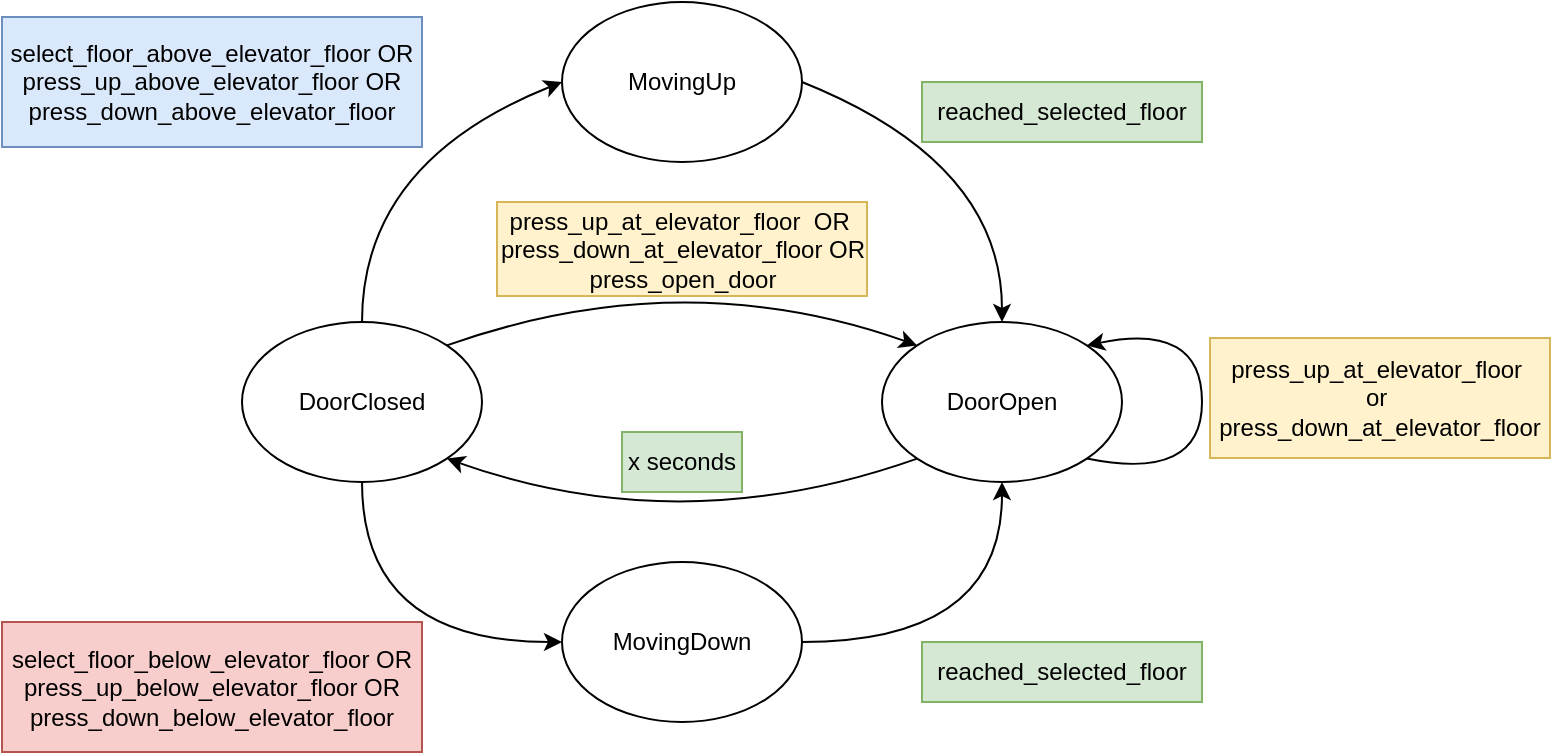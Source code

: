 <mxfile version="24.8.9">
  <diagram name="Page-1" id="JcfALzxDljbJaqraDPQJ">
    <mxGraphModel dx="819" dy="453" grid="1" gridSize="10" guides="1" tooltips="1" connect="1" arrows="1" fold="1" page="1" pageScale="1" pageWidth="850" pageHeight="1100" math="0" shadow="0">
      <root>
        <mxCell id="0" />
        <mxCell id="1" parent="0" />
        <mxCell id="J7ARyelF6uetbK5h11Vr-2" value="" style="ellipse;whiteSpace=wrap;html=1;" vertex="1" parent="1">
          <mxGeometry x="320" y="320" width="120" height="80" as="geometry" />
        </mxCell>
        <mxCell id="J7ARyelF6uetbK5h11Vr-3" value="" style="ellipse;whiteSpace=wrap;html=1;" vertex="1" parent="1">
          <mxGeometry x="640" y="320" width="120" height="80" as="geometry" />
        </mxCell>
        <mxCell id="J7ARyelF6uetbK5h11Vr-4" value="" style="ellipse;whiteSpace=wrap;html=1;" vertex="1" parent="1">
          <mxGeometry x="480" y="160" width="120" height="80" as="geometry" />
        </mxCell>
        <mxCell id="J7ARyelF6uetbK5h11Vr-5" value="" style="ellipse;whiteSpace=wrap;html=1;" vertex="1" parent="1">
          <mxGeometry x="480" y="440" width="120" height="80" as="geometry" />
        </mxCell>
        <mxCell id="J7ARyelF6uetbK5h11Vr-6" value="DoorClosed" style="text;html=1;align=center;verticalAlign=middle;whiteSpace=wrap;rounded=0;" vertex="1" parent="1">
          <mxGeometry x="350" y="345" width="60" height="30" as="geometry" />
        </mxCell>
        <mxCell id="J7ARyelF6uetbK5h11Vr-7" value="DoorOpen" style="text;html=1;align=center;verticalAlign=middle;whiteSpace=wrap;rounded=0;" vertex="1" parent="1">
          <mxGeometry x="670" y="345" width="60" height="30" as="geometry" />
        </mxCell>
        <mxCell id="J7ARyelF6uetbK5h11Vr-8" value="MovingUp" style="text;html=1;align=center;verticalAlign=middle;whiteSpace=wrap;rounded=0;" vertex="1" parent="1">
          <mxGeometry x="510" y="185" width="60" height="30" as="geometry" />
        </mxCell>
        <mxCell id="J7ARyelF6uetbK5h11Vr-9" value="MovingDown" style="text;html=1;align=center;verticalAlign=middle;whiteSpace=wrap;rounded=0;" vertex="1" parent="1">
          <mxGeometry x="510" y="465" width="60" height="30" as="geometry" />
        </mxCell>
        <mxCell id="J7ARyelF6uetbK5h11Vr-11" value="" style="endArrow=classic;html=1;rounded=0;exitX=1;exitY=0;exitDx=0;exitDy=0;entryX=0;entryY=0;entryDx=0;entryDy=0;curved=1;" edge="1" parent="1" source="J7ARyelF6uetbK5h11Vr-2" target="J7ARyelF6uetbK5h11Vr-3">
          <mxGeometry width="50" height="50" relative="1" as="geometry">
            <mxPoint x="400" y="430" as="sourcePoint" />
            <mxPoint x="450" y="380" as="targetPoint" />
            <Array as="points">
              <mxPoint x="540" y="290" />
            </Array>
          </mxGeometry>
        </mxCell>
        <mxCell id="J7ARyelF6uetbK5h11Vr-12" value="" style="endArrow=classic;html=1;rounded=0;exitX=0;exitY=1;exitDx=0;exitDy=0;entryX=1;entryY=1;entryDx=0;entryDy=0;curved=1;" edge="1" parent="1" source="J7ARyelF6uetbK5h11Vr-3" target="J7ARyelF6uetbK5h11Vr-2">
          <mxGeometry width="50" height="50" relative="1" as="geometry">
            <mxPoint x="400" y="430" as="sourcePoint" />
            <mxPoint x="450" y="380" as="targetPoint" />
            <Array as="points">
              <mxPoint x="540" y="430" />
            </Array>
          </mxGeometry>
        </mxCell>
        <mxCell id="J7ARyelF6uetbK5h11Vr-13" value="" style="endArrow=classic;html=1;rounded=0;exitX=0.5;exitY=1;exitDx=0;exitDy=0;entryX=0;entryY=0.5;entryDx=0;entryDy=0;curved=1;" edge="1" parent="1" source="J7ARyelF6uetbK5h11Vr-2" target="J7ARyelF6uetbK5h11Vr-5">
          <mxGeometry width="50" height="50" relative="1" as="geometry">
            <mxPoint x="400" y="430" as="sourcePoint" />
            <mxPoint x="450" y="380" as="targetPoint" />
            <Array as="points">
              <mxPoint x="380" y="480" />
            </Array>
          </mxGeometry>
        </mxCell>
        <mxCell id="J7ARyelF6uetbK5h11Vr-14" value="" style="endArrow=classic;html=1;rounded=0;exitX=1;exitY=0.5;exitDx=0;exitDy=0;entryX=0.5;entryY=1;entryDx=0;entryDy=0;curved=1;" edge="1" parent="1" source="J7ARyelF6uetbK5h11Vr-5" target="J7ARyelF6uetbK5h11Vr-3">
          <mxGeometry width="50" height="50" relative="1" as="geometry">
            <mxPoint x="400" y="430" as="sourcePoint" />
            <mxPoint x="450" y="380" as="targetPoint" />
            <Array as="points">
              <mxPoint x="700" y="480" />
            </Array>
          </mxGeometry>
        </mxCell>
        <mxCell id="J7ARyelF6uetbK5h11Vr-15" value="" style="endArrow=classic;html=1;rounded=0;exitX=0.5;exitY=0;exitDx=0;exitDy=0;entryX=0;entryY=0.5;entryDx=0;entryDy=0;curved=1;" edge="1" parent="1" source="J7ARyelF6uetbK5h11Vr-2" target="J7ARyelF6uetbK5h11Vr-4">
          <mxGeometry width="50" height="50" relative="1" as="geometry">
            <mxPoint x="400" y="430" as="sourcePoint" />
            <mxPoint x="450" y="380" as="targetPoint" />
            <Array as="points">
              <mxPoint x="380" y="240" />
            </Array>
          </mxGeometry>
        </mxCell>
        <mxCell id="J7ARyelF6uetbK5h11Vr-16" value="" style="endArrow=classic;html=1;rounded=0;exitX=1;exitY=0.5;exitDx=0;exitDy=0;entryX=0.5;entryY=0;entryDx=0;entryDy=0;curved=1;" edge="1" parent="1" source="J7ARyelF6uetbK5h11Vr-4" target="J7ARyelF6uetbK5h11Vr-3">
          <mxGeometry width="50" height="50" relative="1" as="geometry">
            <mxPoint x="400" y="430" as="sourcePoint" />
            <mxPoint x="450" y="380" as="targetPoint" />
            <Array as="points">
              <mxPoint x="700" y="240" />
            </Array>
          </mxGeometry>
        </mxCell>
        <mxCell id="J7ARyelF6uetbK5h11Vr-17" value="" style="endArrow=classic;html=1;rounded=0;exitX=1;exitY=1;exitDx=0;exitDy=0;entryX=1;entryY=0;entryDx=0;entryDy=0;curved=1;" edge="1" parent="1" source="J7ARyelF6uetbK5h11Vr-3" target="J7ARyelF6uetbK5h11Vr-3">
          <mxGeometry width="50" height="50" relative="1" as="geometry">
            <mxPoint x="769.996" y="376.564" as="sourcePoint" />
            <mxPoint x="769.996" y="319.996" as="targetPoint" />
            <Array as="points">
              <mxPoint x="800" y="400" />
              <mxPoint x="800" y="320" />
            </Array>
          </mxGeometry>
        </mxCell>
        <mxCell id="J7ARyelF6uetbK5h11Vr-19" value="x seconds" style="text;html=1;align=center;verticalAlign=middle;whiteSpace=wrap;rounded=0;fillColor=#d5e8d4;strokeColor=#82b366;" vertex="1" parent="1">
          <mxGeometry x="510" y="375" width="60" height="30" as="geometry" />
        </mxCell>
        <mxCell id="J7ARyelF6uetbK5h11Vr-21" value="press_up_at_elevator_floor&amp;nbsp;&amp;nbsp;&lt;span style=&quot;background-color: initial;&quot;&gt;OR&amp;nbsp;&lt;/span&gt;&lt;div&gt;press_down_at_elevator_floor OR&lt;/div&gt;&lt;div&gt;press_open_door&lt;/div&gt;" style="text;html=1;align=center;verticalAlign=middle;whiteSpace=wrap;rounded=0;fillColor=#fff2cc;strokeColor=#d6b656;" vertex="1" parent="1">
          <mxGeometry x="447.5" y="260" width="185" height="47" as="geometry" />
        </mxCell>
        <mxCell id="J7ARyelF6uetbK5h11Vr-22" value="press_up_at_elevator_floor&amp;nbsp;&lt;div&gt;or&amp;nbsp;&lt;/div&gt;&lt;div&gt;press_down_at_elevator_floor&lt;/div&gt;" style="text;html=1;align=center;verticalAlign=middle;whiteSpace=wrap;rounded=0;fillColor=#fff2cc;strokeColor=#d6b656;" vertex="1" parent="1">
          <mxGeometry x="804" y="328" width="170" height="60" as="geometry" />
        </mxCell>
        <mxCell id="J7ARyelF6uetbK5h11Vr-23" value="reached_selected_floor" style="text;html=1;align=center;verticalAlign=middle;whiteSpace=wrap;rounded=0;fillColor=#d5e8d4;strokeColor=#82b366;" vertex="1" parent="1">
          <mxGeometry x="660" y="200" width="140" height="30" as="geometry" />
        </mxCell>
        <mxCell id="J7ARyelF6uetbK5h11Vr-24" value="reached_selected_floor" style="text;html=1;align=center;verticalAlign=middle;whiteSpace=wrap;rounded=0;fillColor=#d5e8d4;strokeColor=#82b366;" vertex="1" parent="1">
          <mxGeometry x="660" y="480" width="140" height="30" as="geometry" />
        </mxCell>
        <mxCell id="J7ARyelF6uetbK5h11Vr-25" value="select_floor_above_elevator_floor OR press_up_above_elevator_floor OR press_down_above_elevator_floor" style="text;html=1;align=center;verticalAlign=middle;whiteSpace=wrap;rounded=0;fillColor=#dae8fc;strokeColor=#6c8ebf;" vertex="1" parent="1">
          <mxGeometry x="200" y="167.5" width="210" height="65" as="geometry" />
        </mxCell>
        <mxCell id="J7ARyelF6uetbK5h11Vr-26" value="select_floor_below_elevator_floor OR press_up_below_elevator_floor OR press_down_below_elevator_floor" style="text;html=1;align=center;verticalAlign=middle;whiteSpace=wrap;rounded=0;fillColor=#f8cecc;strokeColor=#b85450;" vertex="1" parent="1">
          <mxGeometry x="200" y="470" width="210" height="65" as="geometry" />
        </mxCell>
      </root>
    </mxGraphModel>
  </diagram>
</mxfile>
